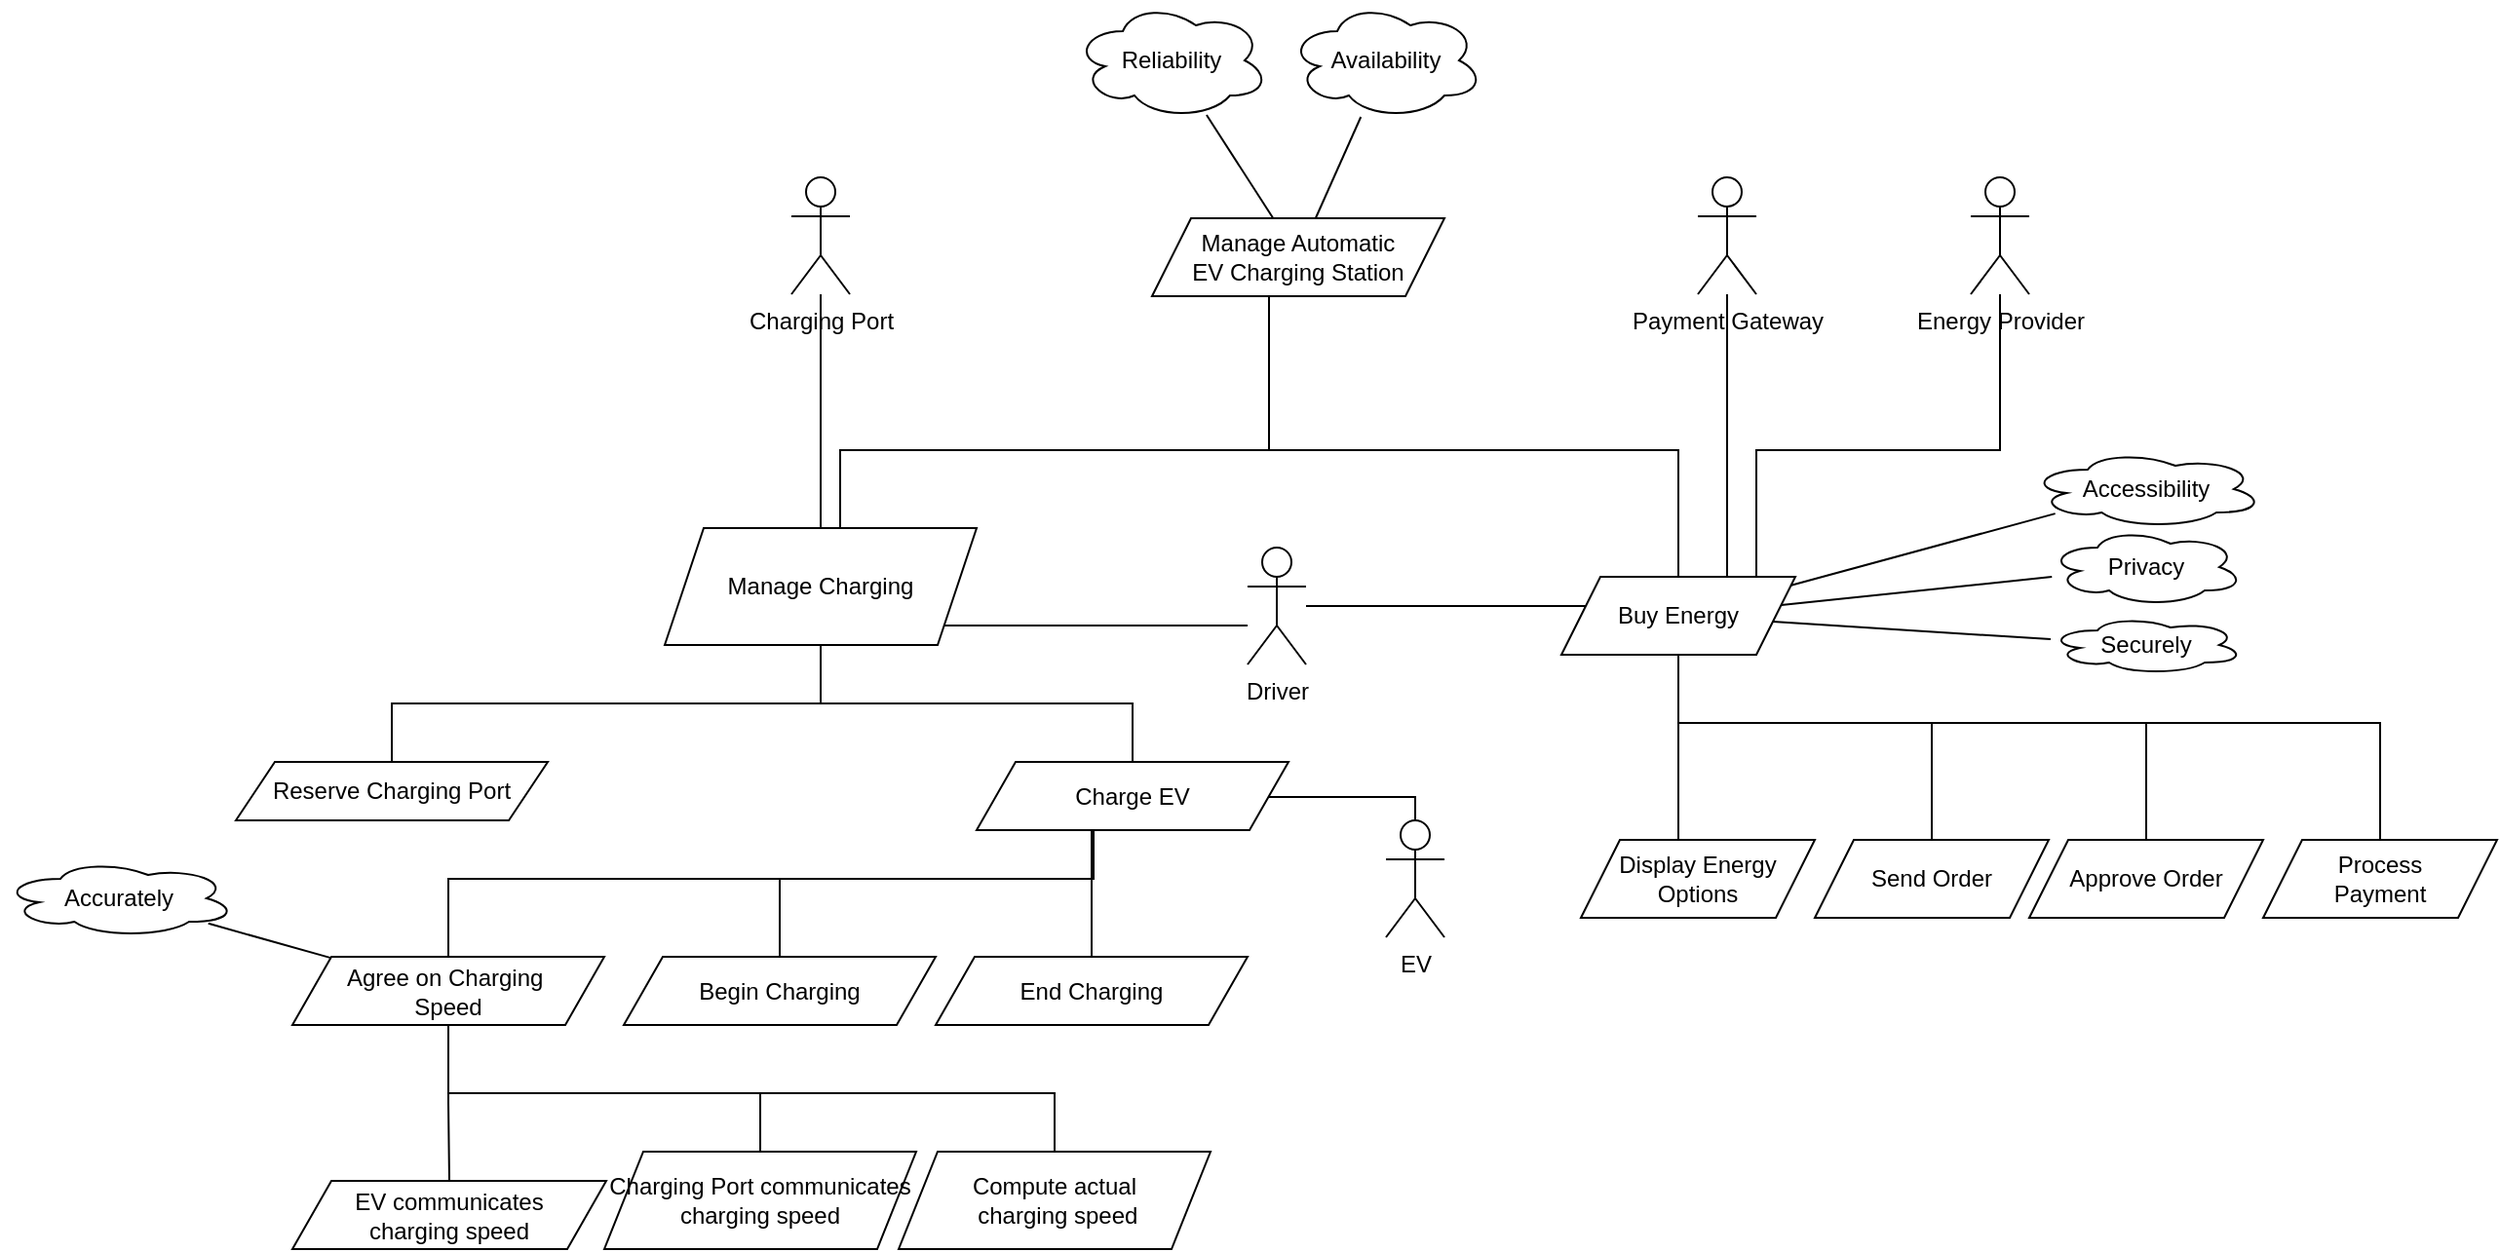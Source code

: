 <mxfile version="16.5.1" type="device"><diagram id="_zT16E9mRFixw7VRAnZg" name="Page-1"><mxGraphModel dx="1647" dy="745" grid="1" gridSize="10" guides="1" tooltips="1" connect="1" arrows="1" fold="1" page="1" pageScale="1" pageWidth="827" pageHeight="1169" math="0" shadow="0"><root><mxCell id="0"/><mxCell id="1" parent="0"/><mxCell id="TuxS3cq9k7dTM-5wtHiD-4" value="" style="edgeStyle=orthogonalEdgeStyle;rounded=0;orthogonalLoop=1;jettySize=auto;html=1;strokeColor=default;endArrow=none;endFill=0;" parent="1" source="TuxS3cq9k7dTM-5wtHiD-1" target="TuxS3cq9k7dTM-5wtHiD-3" edge="1"><mxGeometry relative="1" as="geometry"><Array as="points"><mxPoint x="410" y="480"/><mxPoint x="190" y="480"/></Array></mxGeometry></mxCell><mxCell id="TuxS3cq9k7dTM-5wtHiD-6" value="" style="edgeStyle=orthogonalEdgeStyle;rounded=0;orthogonalLoop=1;jettySize=auto;html=1;endArrow=none;endFill=0;strokeColor=default;" parent="1" source="TuxS3cq9k7dTM-5wtHiD-1" target="TuxS3cq9k7dTM-5wtHiD-5" edge="1"><mxGeometry relative="1" as="geometry"><Array as="points"><mxPoint x="410" y="480"/><mxPoint x="620" y="480"/></Array></mxGeometry></mxCell><mxCell id="TuxS3cq9k7dTM-5wtHiD-1" value="Manage Automatic&lt;br&gt;EV Charging Station" style="shape=parallelogram;perimeter=parallelogramPerimeter;whiteSpace=wrap;html=1;fixedSize=1;" parent="1" vertex="1"><mxGeometry x="350" y="361" width="150" height="40" as="geometry"/></mxCell><mxCell id="TuxS3cq9k7dTM-5wtHiD-37" value="" style="edgeStyle=orthogonalEdgeStyle;rounded=0;orthogonalLoop=1;jettySize=auto;html=1;endArrow=none;endFill=0;strokeColor=default;" parent="1" source="TuxS3cq9k7dTM-5wtHiD-3" target="TuxS3cq9k7dTM-5wtHiD-36" edge="1"><mxGeometry relative="1" as="geometry"><Array as="points"><mxPoint x="180" y="610"/><mxPoint x="-40" y="610"/></Array></mxGeometry></mxCell><mxCell id="TuxS3cq9k7dTM-5wtHiD-40" value="" style="edgeStyle=orthogonalEdgeStyle;rounded=0;orthogonalLoop=1;jettySize=auto;html=1;endArrow=none;endFill=0;strokeColor=default;" parent="1" source="TuxS3cq9k7dTM-5wtHiD-3" target="TuxS3cq9k7dTM-5wtHiD-39" edge="1"><mxGeometry relative="1" as="geometry"/></mxCell><mxCell id="xMxwdZ2d3OhvNU8LsEt3-20" style="edgeStyle=orthogonalEdgeStyle;rounded=0;orthogonalLoop=1;jettySize=auto;html=1;endArrow=none;endFill=0;strokeColor=default;" parent="1" source="TuxS3cq9k7dTM-5wtHiD-39" target="TuxS3cq9k7dTM-5wtHiD-42" edge="1"><mxGeometry relative="1" as="geometry"><Array as="points"><mxPoint x="320" y="700"/><mxPoint x="-11" y="700"/></Array></mxGeometry></mxCell><mxCell id="xMxwdZ2d3OhvNU8LsEt3-21" style="edgeStyle=orthogonalEdgeStyle;rounded=0;orthogonalLoop=1;jettySize=auto;html=1;endArrow=none;endFill=0;strokeColor=default;" parent="1" source="TuxS3cq9k7dTM-5wtHiD-39" target="TuxS3cq9k7dTM-5wtHiD-45" edge="1"><mxGeometry relative="1" as="geometry"><Array as="points"><mxPoint x="320" y="700"/><mxPoint x="159" y="700"/></Array></mxGeometry></mxCell><mxCell id="xMxwdZ2d3OhvNU8LsEt3-22" style="edgeStyle=orthogonalEdgeStyle;rounded=0;orthogonalLoop=1;jettySize=auto;html=1;endArrow=none;endFill=0;strokeColor=default;" parent="1" source="TuxS3cq9k7dTM-5wtHiD-39" target="TuxS3cq9k7dTM-5wtHiD-47" edge="1"><mxGeometry relative="1" as="geometry"><Array as="points"><mxPoint x="319" y="680"/><mxPoint x="319" y="680"/></Array></mxGeometry></mxCell><mxCell id="TuxS3cq9k7dTM-5wtHiD-3" value="Manage Charging" style="shape=parallelogram;perimeter=parallelogramPerimeter;whiteSpace=wrap;html=1;fixedSize=1;" parent="1" vertex="1"><mxGeometry x="100" y="520" width="160" height="60" as="geometry"/></mxCell><mxCell id="xMxwdZ2d3OhvNU8LsEt3-16" style="edgeStyle=orthogonalEdgeStyle;rounded=0;orthogonalLoop=1;jettySize=auto;html=1;endArrow=none;endFill=0;strokeColor=default;" parent="1" source="TuxS3cq9k7dTM-5wtHiD-5" target="TuxS3cq9k7dTM-5wtHiD-28" edge="1"><mxGeometry relative="1" as="geometry"><Array as="points"><mxPoint x="620" y="650"/><mxPoint x="620" y="650"/></Array></mxGeometry></mxCell><mxCell id="xMxwdZ2d3OhvNU8LsEt3-17" style="edgeStyle=orthogonalEdgeStyle;rounded=0;orthogonalLoop=1;jettySize=auto;html=1;endArrow=none;endFill=0;strokeColor=default;" parent="1" source="TuxS3cq9k7dTM-5wtHiD-5" target="TuxS3cq9k7dTM-5wtHiD-30" edge="1"><mxGeometry relative="1" as="geometry"><Array as="points"><mxPoint x="620" y="620"/><mxPoint x="750" y="620"/></Array></mxGeometry></mxCell><mxCell id="xMxwdZ2d3OhvNU8LsEt3-18" style="edgeStyle=orthogonalEdgeStyle;rounded=0;orthogonalLoop=1;jettySize=auto;html=1;endArrow=none;endFill=0;strokeColor=default;" parent="1" source="TuxS3cq9k7dTM-5wtHiD-5" target="TuxS3cq9k7dTM-5wtHiD-32" edge="1"><mxGeometry relative="1" as="geometry"><Array as="points"><mxPoint x="620" y="620"/><mxPoint x="860" y="620"/></Array></mxGeometry></mxCell><mxCell id="xMxwdZ2d3OhvNU8LsEt3-19" style="edgeStyle=orthogonalEdgeStyle;rounded=0;orthogonalLoop=1;jettySize=auto;html=1;endArrow=none;endFill=0;strokeColor=default;" parent="1" source="TuxS3cq9k7dTM-5wtHiD-5" target="TuxS3cq9k7dTM-5wtHiD-34" edge="1"><mxGeometry relative="1" as="geometry"><Array as="points"><mxPoint x="620" y="620"/><mxPoint x="980" y="620"/></Array></mxGeometry></mxCell><mxCell id="TuxS3cq9k7dTM-5wtHiD-5" value="Buy Energy" style="shape=parallelogram;perimeter=parallelogramPerimeter;whiteSpace=wrap;html=1;fixedSize=1;" parent="1" vertex="1"><mxGeometry x="560" y="545" width="120" height="40" as="geometry"/></mxCell><mxCell id="TuxS3cq9k7dTM-5wtHiD-11" style="edgeStyle=orthogonalEdgeStyle;rounded=0;orthogonalLoop=1;jettySize=auto;html=1;endArrow=none;endFill=0;strokeColor=default;" parent="1" source="TuxS3cq9k7dTM-5wtHiD-10" target="TuxS3cq9k7dTM-5wtHiD-3" edge="1"><mxGeometry relative="1" as="geometry"/></mxCell><mxCell id="TuxS3cq9k7dTM-5wtHiD-10" value="Charging Port" style="shape=umlActor;verticalLabelPosition=bottom;verticalAlign=top;html=1;outlineConnect=0;" parent="1" vertex="1"><mxGeometry x="165" y="340" width="30" height="60" as="geometry"/></mxCell><mxCell id="TuxS3cq9k7dTM-5wtHiD-13" style="edgeStyle=orthogonalEdgeStyle;rounded=0;orthogonalLoop=1;jettySize=auto;html=1;endArrow=none;endFill=0;strokeColor=default;" parent="1" source="TuxS3cq9k7dTM-5wtHiD-12" target="TuxS3cq9k7dTM-5wtHiD-3" edge="1"><mxGeometry relative="1" as="geometry"><Array as="points"><mxPoint x="340" y="570"/><mxPoint x="340" y="570"/></Array></mxGeometry></mxCell><mxCell id="TuxS3cq9k7dTM-5wtHiD-19" style="edgeStyle=orthogonalEdgeStyle;rounded=0;orthogonalLoop=1;jettySize=auto;html=1;endArrow=none;endFill=0;strokeColor=default;" parent="1" source="TuxS3cq9k7dTM-5wtHiD-12" target="TuxS3cq9k7dTM-5wtHiD-5" edge="1"><mxGeometry relative="1" as="geometry"><Array as="points"><mxPoint x="580" y="560"/><mxPoint x="580" y="560"/></Array></mxGeometry></mxCell><mxCell id="TuxS3cq9k7dTM-5wtHiD-12" value="Driver" style="shape=umlActor;verticalLabelPosition=bottom;verticalAlign=top;html=1;outlineConnect=0;" parent="1" vertex="1"><mxGeometry x="399" y="530" width="30" height="60" as="geometry"/></mxCell><mxCell id="TuxS3cq9k7dTM-5wtHiD-15" style="edgeStyle=orthogonalEdgeStyle;rounded=0;orthogonalLoop=1;jettySize=auto;html=1;endArrow=none;endFill=0;strokeColor=default;" parent="1" source="TuxS3cq9k7dTM-5wtHiD-14" target="TuxS3cq9k7dTM-5wtHiD-39" edge="1"><mxGeometry relative="1" as="geometry"><Array as="points"><mxPoint x="485" y="658"/></Array></mxGeometry></mxCell><mxCell id="TuxS3cq9k7dTM-5wtHiD-14" value="EV" style="shape=umlActor;verticalLabelPosition=bottom;verticalAlign=top;html=1;outlineConnect=0;" parent="1" vertex="1"><mxGeometry x="470" y="670" width="30" height="60" as="geometry"/></mxCell><mxCell id="TuxS3cq9k7dTM-5wtHiD-18" style="edgeStyle=orthogonalEdgeStyle;rounded=0;orthogonalLoop=1;jettySize=auto;html=1;endArrow=none;endFill=0;strokeColor=default;" parent="1" source="TuxS3cq9k7dTM-5wtHiD-17" target="TuxS3cq9k7dTM-5wtHiD-5" edge="1"><mxGeometry relative="1" as="geometry"><Array as="points"><mxPoint x="785" y="480"/><mxPoint x="660" y="480"/></Array></mxGeometry></mxCell><mxCell id="TuxS3cq9k7dTM-5wtHiD-17" value="Energy Provider" style="shape=umlActor;verticalLabelPosition=bottom;verticalAlign=top;html=1;outlineConnect=0;" parent="1" vertex="1"><mxGeometry x="770" y="340" width="30" height="60" as="geometry"/></mxCell><mxCell id="xMxwdZ2d3OhvNU8LsEt3-12" style="edgeStyle=orthogonalEdgeStyle;rounded=0;orthogonalLoop=1;jettySize=auto;html=1;endArrow=none;endFill=0;strokeColor=default;" parent="1" source="TuxS3cq9k7dTM-5wtHiD-22" target="TuxS3cq9k7dTM-5wtHiD-5" edge="1"><mxGeometry relative="1" as="geometry"><Array as="points"><mxPoint x="645" y="500"/><mxPoint x="645" y="500"/></Array></mxGeometry></mxCell><mxCell id="TuxS3cq9k7dTM-5wtHiD-22" value="Payment Gateway" style="shape=umlActor;verticalLabelPosition=bottom;verticalAlign=top;html=1;outlineConnect=0;" parent="1" vertex="1"><mxGeometry x="630" y="340" width="30" height="60" as="geometry"/></mxCell><mxCell id="TuxS3cq9k7dTM-5wtHiD-28" value="Display Energy Options" style="shape=parallelogram;perimeter=parallelogramPerimeter;whiteSpace=wrap;html=1;fixedSize=1;" parent="1" vertex="1"><mxGeometry x="570" y="680" width="120" height="40" as="geometry"/></mxCell><mxCell id="TuxS3cq9k7dTM-5wtHiD-30" value="Send Order" style="shape=parallelogram;perimeter=parallelogramPerimeter;whiteSpace=wrap;html=1;fixedSize=1;" parent="1" vertex="1"><mxGeometry x="690" y="680" width="120" height="40" as="geometry"/></mxCell><mxCell id="TuxS3cq9k7dTM-5wtHiD-32" value="Approve Order" style="shape=parallelogram;perimeter=parallelogramPerimeter;whiteSpace=wrap;html=1;fixedSize=1;" parent="1" vertex="1"><mxGeometry x="800" y="680" width="120" height="40" as="geometry"/></mxCell><mxCell id="TuxS3cq9k7dTM-5wtHiD-34" value="Process&lt;br&gt;Payment" style="shape=parallelogram;perimeter=parallelogramPerimeter;whiteSpace=wrap;html=1;fixedSize=1;" parent="1" vertex="1"><mxGeometry x="920" y="680" width="120" height="40" as="geometry"/></mxCell><mxCell id="TuxS3cq9k7dTM-5wtHiD-36" value="Reserve Charging Port" style="shape=parallelogram;perimeter=parallelogramPerimeter;whiteSpace=wrap;html=1;fixedSize=1;" parent="1" vertex="1"><mxGeometry x="-120" y="640" width="160" height="30" as="geometry"/></mxCell><mxCell id="TuxS3cq9k7dTM-5wtHiD-39" value="Charge EV" style="shape=parallelogram;perimeter=parallelogramPerimeter;whiteSpace=wrap;html=1;fixedSize=1;" parent="1" vertex="1"><mxGeometry x="260" y="640" width="160" height="35" as="geometry"/></mxCell><mxCell id="1__49lKyyfqQm-Hr-G_w-4" value="" style="edgeStyle=orthogonalEdgeStyle;rounded=0;orthogonalLoop=1;jettySize=auto;html=1;endArrow=none;endFill=0;" parent="1" source="TuxS3cq9k7dTM-5wtHiD-42" target="1__49lKyyfqQm-Hr-G_w-3" edge="1"><mxGeometry relative="1" as="geometry"/></mxCell><mxCell id="1__49lKyyfqQm-Hr-G_w-6" value="" style="edgeStyle=orthogonalEdgeStyle;rounded=0;orthogonalLoop=1;jettySize=auto;html=1;endArrow=none;endFill=0;" parent="1" source="TuxS3cq9k7dTM-5wtHiD-42" target="1__49lKyyfqQm-Hr-G_w-5" edge="1"><mxGeometry relative="1" as="geometry"><Array as="points"><mxPoint x="-11" y="810"/><mxPoint x="149" y="810"/></Array></mxGeometry></mxCell><mxCell id="1__49lKyyfqQm-Hr-G_w-9" value="" style="edgeStyle=orthogonalEdgeStyle;rounded=0;orthogonalLoop=1;jettySize=auto;html=1;endArrow=none;endFill=0;" parent="1" source="TuxS3cq9k7dTM-5wtHiD-42" target="1__49lKyyfqQm-Hr-G_w-8" edge="1"><mxGeometry relative="1" as="geometry"><Array as="points"><mxPoint x="-11" y="810"/><mxPoint x="300" y="810"/></Array></mxGeometry></mxCell><mxCell id="TuxS3cq9k7dTM-5wtHiD-42" value="Agree on Charging&amp;nbsp;&lt;br&gt;Speed" style="shape=parallelogram;perimeter=parallelogramPerimeter;whiteSpace=wrap;html=1;fixedSize=1;" parent="1" vertex="1"><mxGeometry x="-91" y="740" width="160" height="35" as="geometry"/></mxCell><mxCell id="TuxS3cq9k7dTM-5wtHiD-45" value="Begin Charging" style="shape=parallelogram;perimeter=parallelogramPerimeter;whiteSpace=wrap;html=1;fixedSize=1;" parent="1" vertex="1"><mxGeometry x="79" y="740" width="160" height="35" as="geometry"/></mxCell><mxCell id="TuxS3cq9k7dTM-5wtHiD-47" value="End Charging" style="shape=parallelogram;perimeter=parallelogramPerimeter;whiteSpace=wrap;html=1;fixedSize=1;" parent="1" vertex="1"><mxGeometry x="239" y="740" width="160" height="35" as="geometry"/></mxCell><mxCell id="xMxwdZ2d3OhvNU8LsEt3-2" style="rounded=0;orthogonalLoop=1;jettySize=auto;html=1;strokeColor=default;endArrow=none;endFill=0;" parent="1" source="xMxwdZ2d3OhvNU8LsEt3-1" target="TuxS3cq9k7dTM-5wtHiD-1" edge="1"><mxGeometry relative="1" as="geometry"/></mxCell><mxCell id="xMxwdZ2d3OhvNU8LsEt3-1" value="Reliability" style="ellipse;shape=cloud;whiteSpace=wrap;html=1;" parent="1" vertex="1"><mxGeometry x="310" y="250" width="100" height="60" as="geometry"/></mxCell><mxCell id="xMxwdZ2d3OhvNU8LsEt3-3" style="rounded=0;orthogonalLoop=1;jettySize=auto;html=1;strokeColor=default;endArrow=none;endFill=0;" parent="1" source="xMxwdZ2d3OhvNU8LsEt3-4" target="TuxS3cq9k7dTM-5wtHiD-1" edge="1"><mxGeometry relative="1" as="geometry"><mxPoint x="496.069" y="340" as="targetPoint"/></mxGeometry></mxCell><mxCell id="xMxwdZ2d3OhvNU8LsEt3-4" value="Availability" style="ellipse;shape=cloud;whiteSpace=wrap;html=1;" parent="1" vertex="1"><mxGeometry x="420" y="250" width="100" height="60" as="geometry"/></mxCell><mxCell id="xMxwdZ2d3OhvNU8LsEt3-5" style="rounded=0;orthogonalLoop=1;jettySize=auto;html=1;strokeColor=default;endArrow=none;endFill=0;" parent="1" source="xMxwdZ2d3OhvNU8LsEt3-6" target="TuxS3cq9k7dTM-5wtHiD-5" edge="1"><mxGeometry relative="1" as="geometry"><mxPoint x="572.129" y="491" as="targetPoint"/></mxGeometry></mxCell><mxCell id="xMxwdZ2d3OhvNU8LsEt3-6" value="Privacy" style="ellipse;shape=cloud;whiteSpace=wrap;html=1;" parent="1" vertex="1"><mxGeometry x="810" y="520" width="100" height="40" as="geometry"/></mxCell><mxCell id="xMxwdZ2d3OhvNU8LsEt3-7" style="rounded=0;orthogonalLoop=1;jettySize=auto;html=1;strokeColor=default;endArrow=none;endFill=0;" parent="1" source="xMxwdZ2d3OhvNU8LsEt3-8" target="TuxS3cq9k7dTM-5wtHiD-5" edge="1"><mxGeometry relative="1" as="geometry"><mxPoint x="342.367" y="550.526" as="targetPoint"/></mxGeometry></mxCell><mxCell id="xMxwdZ2d3OhvNU8LsEt3-8" value="Securely" style="ellipse;shape=cloud;whiteSpace=wrap;html=1;" parent="1" vertex="1"><mxGeometry x="810" y="565" width="100" height="30" as="geometry"/></mxCell><mxCell id="xMxwdZ2d3OhvNU8LsEt3-10" style="edgeStyle=none;rounded=0;orthogonalLoop=1;jettySize=auto;html=1;endArrow=none;endFill=0;strokeColor=default;" parent="1" source="xMxwdZ2d3OhvNU8LsEt3-9" target="TuxS3cq9k7dTM-5wtHiD-5" edge="1"><mxGeometry relative="1" as="geometry"/></mxCell><mxCell id="xMxwdZ2d3OhvNU8LsEt3-9" value="Accessibility" style="ellipse;shape=cloud;whiteSpace=wrap;html=1;" parent="1" vertex="1"><mxGeometry x="800" y="480" width="120" height="40" as="geometry"/></mxCell><mxCell id="1__49lKyyfqQm-Hr-G_w-3" value="EV communicates&lt;br&gt;charging speed" style="shape=parallelogram;perimeter=parallelogramPerimeter;whiteSpace=wrap;html=1;fixedSize=1;" parent="1" vertex="1"><mxGeometry x="-91" y="855" width="161" height="35" as="geometry"/></mxCell><mxCell id="1__49lKyyfqQm-Hr-G_w-5" value="Charging Port communicates&lt;br&gt;charging speed" style="shape=parallelogram;perimeter=parallelogramPerimeter;whiteSpace=wrap;html=1;fixedSize=1;" parent="1" vertex="1"><mxGeometry x="69" y="840" width="160" height="50" as="geometry"/></mxCell><mxCell id="1__49lKyyfqQm-Hr-G_w-8" value="Compute actual&lt;br&gt;&amp;nbsp;charging speed" style="shape=parallelogram;perimeter=parallelogramPerimeter;whiteSpace=wrap;html=1;fixedSize=1;" parent="1" vertex="1"><mxGeometry x="220" y="840" width="160" height="50" as="geometry"/></mxCell><mxCell id="1__49lKyyfqQm-Hr-G_w-11" style="rounded=0;orthogonalLoop=1;jettySize=auto;html=1;endArrow=none;endFill=0;" parent="1" source="1__49lKyyfqQm-Hr-G_w-10" target="TuxS3cq9k7dTM-5wtHiD-42" edge="1"><mxGeometry relative="1" as="geometry"/></mxCell><mxCell id="1__49lKyyfqQm-Hr-G_w-10" value="Accurately" style="ellipse;shape=cloud;whiteSpace=wrap;html=1;" parent="1" vertex="1"><mxGeometry x="-240" y="690" width="120" height="40" as="geometry"/></mxCell></root></mxGraphModel></diagram></mxfile>